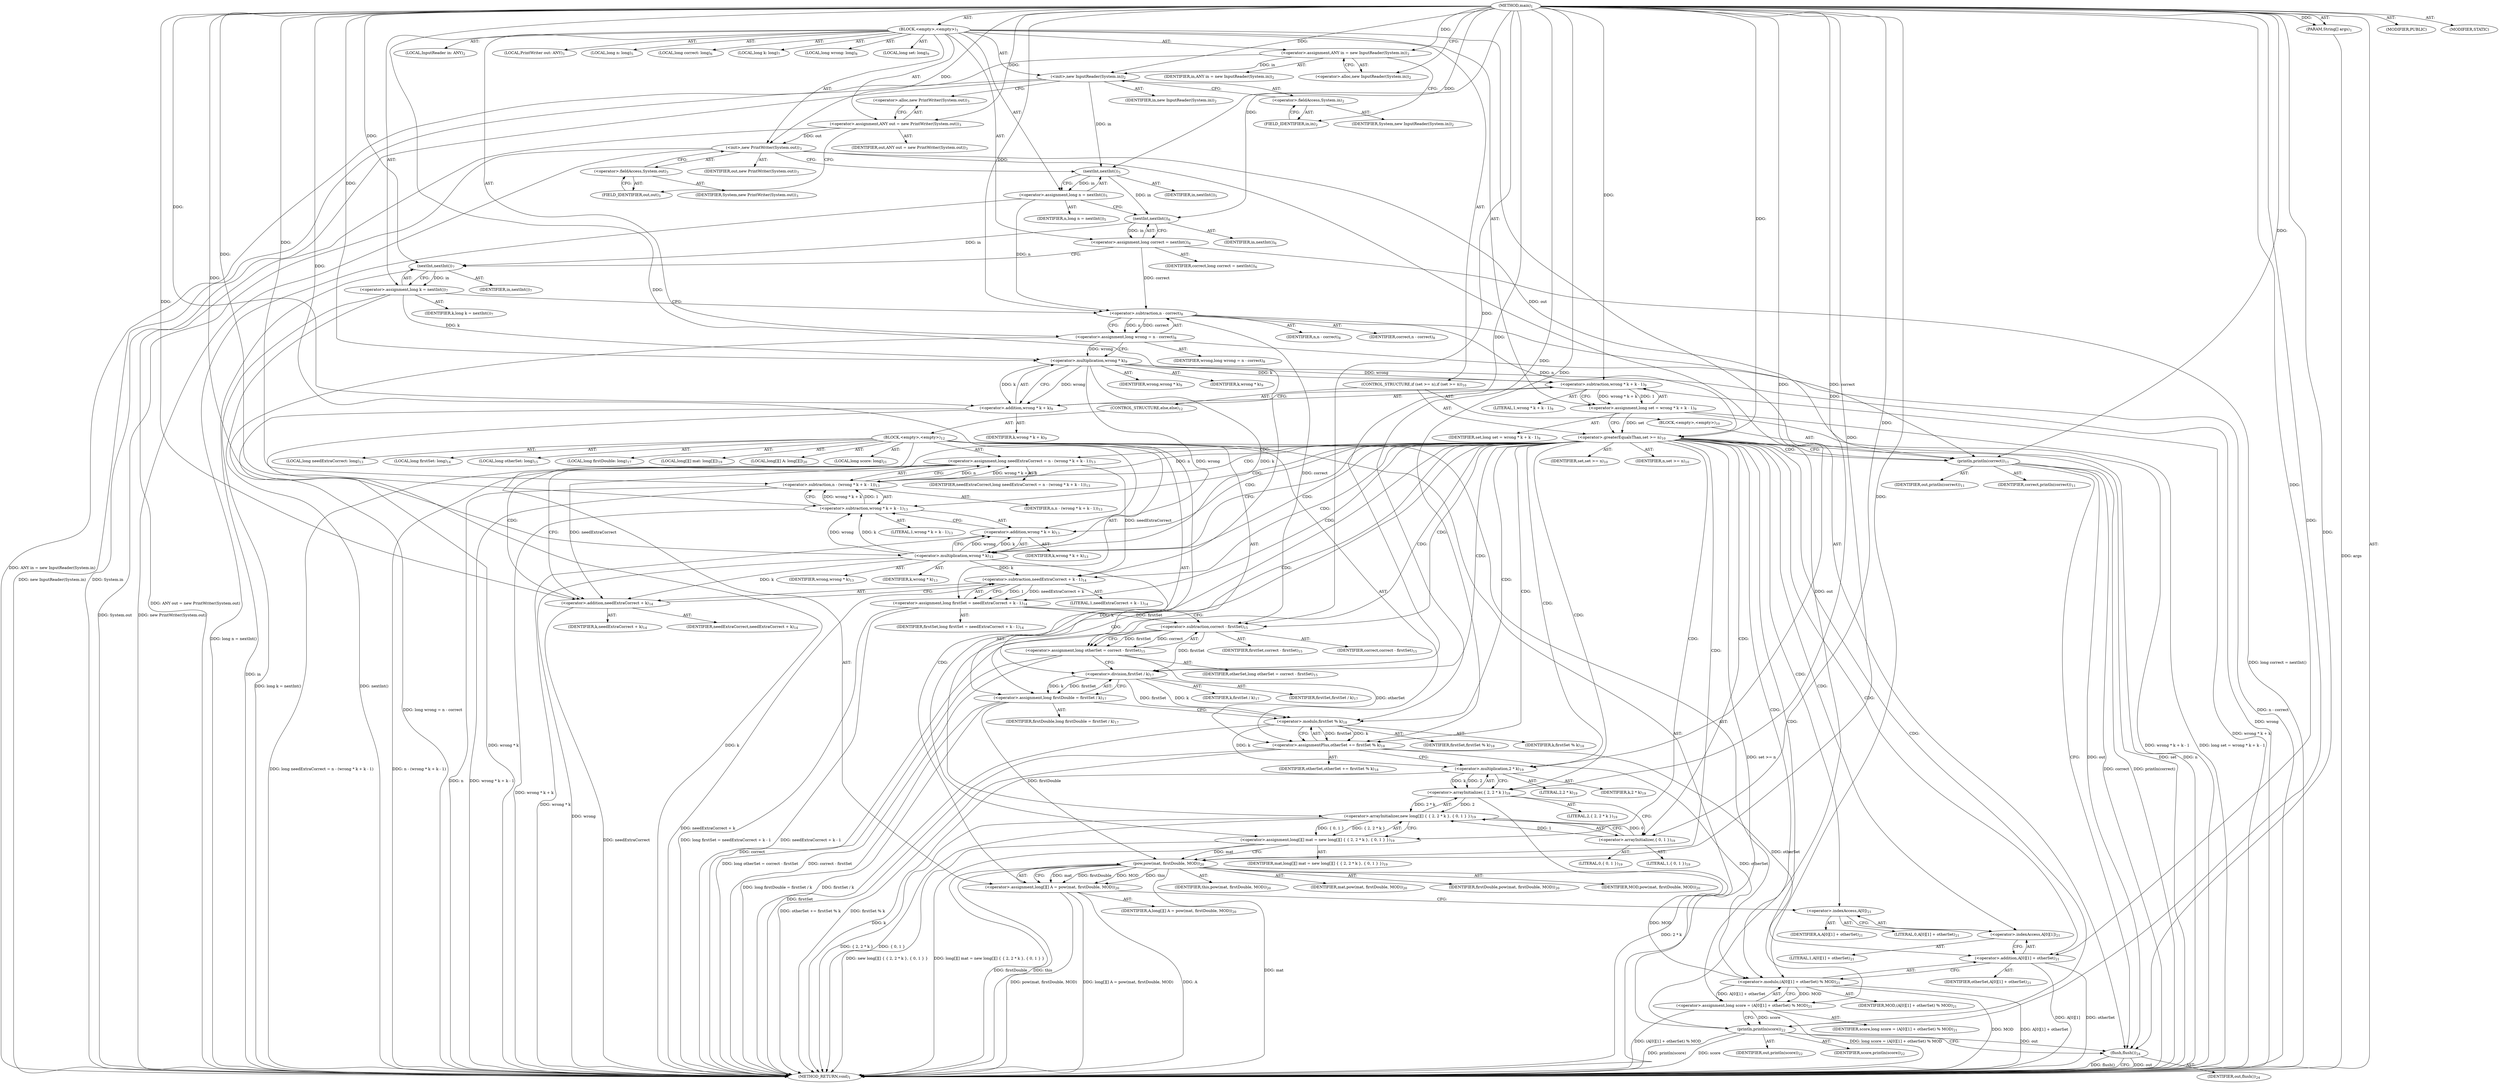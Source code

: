 digraph "main" {  
"21" [label = <(METHOD,main)<SUB>1</SUB>> ]
"22" [label = <(PARAM,String[] args)<SUB>1</SUB>> ]
"23" [label = <(BLOCK,&lt;empty&gt;,&lt;empty&gt;)<SUB>1</SUB>> ]
"4" [label = <(LOCAL,InputReader in: ANY)<SUB>2</SUB>> ]
"24" [label = <(&lt;operator&gt;.assignment,ANY in = new InputReader(System.in))<SUB>2</SUB>> ]
"25" [label = <(IDENTIFIER,in,ANY in = new InputReader(System.in))<SUB>2</SUB>> ]
"26" [label = <(&lt;operator&gt;.alloc,new InputReader(System.in))<SUB>2</SUB>> ]
"27" [label = <(&lt;init&gt;,new InputReader(System.in))<SUB>2</SUB>> ]
"3" [label = <(IDENTIFIER,in,new InputReader(System.in))<SUB>2</SUB>> ]
"28" [label = <(&lt;operator&gt;.fieldAccess,System.in)<SUB>2</SUB>> ]
"29" [label = <(IDENTIFIER,System,new InputReader(System.in))<SUB>2</SUB>> ]
"30" [label = <(FIELD_IDENTIFIER,in,in)<SUB>2</SUB>> ]
"6" [label = <(LOCAL,PrintWriter out: ANY)<SUB>3</SUB>> ]
"31" [label = <(&lt;operator&gt;.assignment,ANY out = new PrintWriter(System.out))<SUB>3</SUB>> ]
"32" [label = <(IDENTIFIER,out,ANY out = new PrintWriter(System.out))<SUB>3</SUB>> ]
"33" [label = <(&lt;operator&gt;.alloc,new PrintWriter(System.out))<SUB>3</SUB>> ]
"34" [label = <(&lt;init&gt;,new PrintWriter(System.out))<SUB>3</SUB>> ]
"5" [label = <(IDENTIFIER,out,new PrintWriter(System.out))<SUB>3</SUB>> ]
"35" [label = <(&lt;operator&gt;.fieldAccess,System.out)<SUB>3</SUB>> ]
"36" [label = <(IDENTIFIER,System,new PrintWriter(System.out))<SUB>3</SUB>> ]
"37" [label = <(FIELD_IDENTIFIER,out,out)<SUB>3</SUB>> ]
"38" [label = <(LOCAL,long n: long)<SUB>5</SUB>> ]
"39" [label = <(&lt;operator&gt;.assignment,long n = nextInt())<SUB>5</SUB>> ]
"40" [label = <(IDENTIFIER,n,long n = nextInt())<SUB>5</SUB>> ]
"41" [label = <(nextInt,nextInt())<SUB>5</SUB>> ]
"42" [label = <(IDENTIFIER,in,nextInt())<SUB>5</SUB>> ]
"43" [label = <(LOCAL,long correct: long)<SUB>6</SUB>> ]
"44" [label = <(&lt;operator&gt;.assignment,long correct = nextInt())<SUB>6</SUB>> ]
"45" [label = <(IDENTIFIER,correct,long correct = nextInt())<SUB>6</SUB>> ]
"46" [label = <(nextInt,nextInt())<SUB>6</SUB>> ]
"47" [label = <(IDENTIFIER,in,nextInt())<SUB>6</SUB>> ]
"48" [label = <(LOCAL,long k: long)<SUB>7</SUB>> ]
"49" [label = <(&lt;operator&gt;.assignment,long k = nextInt())<SUB>7</SUB>> ]
"50" [label = <(IDENTIFIER,k,long k = nextInt())<SUB>7</SUB>> ]
"51" [label = <(nextInt,nextInt())<SUB>7</SUB>> ]
"52" [label = <(IDENTIFIER,in,nextInt())<SUB>7</SUB>> ]
"53" [label = <(LOCAL,long wrong: long)<SUB>8</SUB>> ]
"54" [label = <(&lt;operator&gt;.assignment,long wrong = n - correct)<SUB>8</SUB>> ]
"55" [label = <(IDENTIFIER,wrong,long wrong = n - correct)<SUB>8</SUB>> ]
"56" [label = <(&lt;operator&gt;.subtraction,n - correct)<SUB>8</SUB>> ]
"57" [label = <(IDENTIFIER,n,n - correct)<SUB>8</SUB>> ]
"58" [label = <(IDENTIFIER,correct,n - correct)<SUB>8</SUB>> ]
"59" [label = <(LOCAL,long set: long)<SUB>9</SUB>> ]
"60" [label = <(&lt;operator&gt;.assignment,long set = wrong * k + k - 1)<SUB>9</SUB>> ]
"61" [label = <(IDENTIFIER,set,long set = wrong * k + k - 1)<SUB>9</SUB>> ]
"62" [label = <(&lt;operator&gt;.subtraction,wrong * k + k - 1)<SUB>9</SUB>> ]
"63" [label = <(&lt;operator&gt;.addition,wrong * k + k)<SUB>9</SUB>> ]
"64" [label = <(&lt;operator&gt;.multiplication,wrong * k)<SUB>9</SUB>> ]
"65" [label = <(IDENTIFIER,wrong,wrong * k)<SUB>9</SUB>> ]
"66" [label = <(IDENTIFIER,k,wrong * k)<SUB>9</SUB>> ]
"67" [label = <(IDENTIFIER,k,wrong * k + k)<SUB>9</SUB>> ]
"68" [label = <(LITERAL,1,wrong * k + k - 1)<SUB>9</SUB>> ]
"69" [label = <(CONTROL_STRUCTURE,if (set &gt;= n),if (set &gt;= n))<SUB>10</SUB>> ]
"70" [label = <(&lt;operator&gt;.greaterEqualsThan,set &gt;= n)<SUB>10</SUB>> ]
"71" [label = <(IDENTIFIER,set,set &gt;= n)<SUB>10</SUB>> ]
"72" [label = <(IDENTIFIER,n,set &gt;= n)<SUB>10</SUB>> ]
"73" [label = <(BLOCK,&lt;empty&gt;,&lt;empty&gt;)<SUB>10</SUB>> ]
"74" [label = <(println,println(correct))<SUB>11</SUB>> ]
"75" [label = <(IDENTIFIER,out,println(correct))<SUB>11</SUB>> ]
"76" [label = <(IDENTIFIER,correct,println(correct))<SUB>11</SUB>> ]
"77" [label = <(CONTROL_STRUCTURE,else,else)<SUB>12</SUB>> ]
"78" [label = <(BLOCK,&lt;empty&gt;,&lt;empty&gt;)<SUB>12</SUB>> ]
"79" [label = <(LOCAL,long needExtraCorrect: long)<SUB>13</SUB>> ]
"80" [label = <(&lt;operator&gt;.assignment,long needExtraCorrect = n - (wrong * k + k - 1))<SUB>13</SUB>> ]
"81" [label = <(IDENTIFIER,needExtraCorrect,long needExtraCorrect = n - (wrong * k + k - 1))<SUB>13</SUB>> ]
"82" [label = <(&lt;operator&gt;.subtraction,n - (wrong * k + k - 1))<SUB>13</SUB>> ]
"83" [label = <(IDENTIFIER,n,n - (wrong * k + k - 1))<SUB>13</SUB>> ]
"84" [label = <(&lt;operator&gt;.subtraction,wrong * k + k - 1)<SUB>13</SUB>> ]
"85" [label = <(&lt;operator&gt;.addition,wrong * k + k)<SUB>13</SUB>> ]
"86" [label = <(&lt;operator&gt;.multiplication,wrong * k)<SUB>13</SUB>> ]
"87" [label = <(IDENTIFIER,wrong,wrong * k)<SUB>13</SUB>> ]
"88" [label = <(IDENTIFIER,k,wrong * k)<SUB>13</SUB>> ]
"89" [label = <(IDENTIFIER,k,wrong * k + k)<SUB>13</SUB>> ]
"90" [label = <(LITERAL,1,wrong * k + k - 1)<SUB>13</SUB>> ]
"91" [label = <(LOCAL,long firstSet: long)<SUB>14</SUB>> ]
"92" [label = <(&lt;operator&gt;.assignment,long firstSet = needExtraCorrect + k - 1)<SUB>14</SUB>> ]
"93" [label = <(IDENTIFIER,firstSet,long firstSet = needExtraCorrect + k - 1)<SUB>14</SUB>> ]
"94" [label = <(&lt;operator&gt;.subtraction,needExtraCorrect + k - 1)<SUB>14</SUB>> ]
"95" [label = <(&lt;operator&gt;.addition,needExtraCorrect + k)<SUB>14</SUB>> ]
"96" [label = <(IDENTIFIER,needExtraCorrect,needExtraCorrect + k)<SUB>14</SUB>> ]
"97" [label = <(IDENTIFIER,k,needExtraCorrect + k)<SUB>14</SUB>> ]
"98" [label = <(LITERAL,1,needExtraCorrect + k - 1)<SUB>14</SUB>> ]
"99" [label = <(LOCAL,long otherSet: long)<SUB>15</SUB>> ]
"100" [label = <(&lt;operator&gt;.assignment,long otherSet = correct - firstSet)<SUB>15</SUB>> ]
"101" [label = <(IDENTIFIER,otherSet,long otherSet = correct - firstSet)<SUB>15</SUB>> ]
"102" [label = <(&lt;operator&gt;.subtraction,correct - firstSet)<SUB>15</SUB>> ]
"103" [label = <(IDENTIFIER,correct,correct - firstSet)<SUB>15</SUB>> ]
"104" [label = <(IDENTIFIER,firstSet,correct - firstSet)<SUB>15</SUB>> ]
"105" [label = <(LOCAL,long firstDouble: long)<SUB>17</SUB>> ]
"106" [label = <(&lt;operator&gt;.assignment,long firstDouble = firstSet / k)<SUB>17</SUB>> ]
"107" [label = <(IDENTIFIER,firstDouble,long firstDouble = firstSet / k)<SUB>17</SUB>> ]
"108" [label = <(&lt;operator&gt;.division,firstSet / k)<SUB>17</SUB>> ]
"109" [label = <(IDENTIFIER,firstSet,firstSet / k)<SUB>17</SUB>> ]
"110" [label = <(IDENTIFIER,k,firstSet / k)<SUB>17</SUB>> ]
"111" [label = <(&lt;operator&gt;.assignmentPlus,otherSet += firstSet % k)<SUB>18</SUB>> ]
"112" [label = <(IDENTIFIER,otherSet,otherSet += firstSet % k)<SUB>18</SUB>> ]
"113" [label = <(&lt;operator&gt;.modulo,firstSet % k)<SUB>18</SUB>> ]
"114" [label = <(IDENTIFIER,firstSet,firstSet % k)<SUB>18</SUB>> ]
"115" [label = <(IDENTIFIER,k,firstSet % k)<SUB>18</SUB>> ]
"116" [label = <(LOCAL,long[][] mat: long[][])<SUB>19</SUB>> ]
"117" [label = <(&lt;operator&gt;.assignment,long[][] mat = new long[][] { { 2, 2 * k }, { 0, 1 } })<SUB>19</SUB>> ]
"118" [label = <(IDENTIFIER,mat,long[][] mat = new long[][] { { 2, 2 * k }, { 0, 1 } })<SUB>19</SUB>> ]
"119" [label = <(&lt;operator&gt;.arrayInitializer,new long[][] { { 2, 2 * k }, { 0, 1 } })<SUB>19</SUB>> ]
"120" [label = <(&lt;operator&gt;.arrayInitializer,{ 2, 2 * k })<SUB>19</SUB>> ]
"121" [label = <(LITERAL,2,{ 2, 2 * k })<SUB>19</SUB>> ]
"122" [label = <(&lt;operator&gt;.multiplication,2 * k)<SUB>19</SUB>> ]
"123" [label = <(LITERAL,2,2 * k)<SUB>19</SUB>> ]
"124" [label = <(IDENTIFIER,k,2 * k)<SUB>19</SUB>> ]
"125" [label = <(&lt;operator&gt;.arrayInitializer,{ 0, 1 })<SUB>19</SUB>> ]
"126" [label = <(LITERAL,0,{ 0, 1 })<SUB>19</SUB>> ]
"127" [label = <(LITERAL,1,{ 0, 1 })<SUB>19</SUB>> ]
"128" [label = <(LOCAL,long[][] A: long[][])<SUB>20</SUB>> ]
"129" [label = <(&lt;operator&gt;.assignment,long[][] A = pow(mat, firstDouble, MOD))<SUB>20</SUB>> ]
"130" [label = <(IDENTIFIER,A,long[][] A = pow(mat, firstDouble, MOD))<SUB>20</SUB>> ]
"131" [label = <(pow,pow(mat, firstDouble, MOD))<SUB>20</SUB>> ]
"132" [label = <(IDENTIFIER,this,pow(mat, firstDouble, MOD))<SUB>20</SUB>> ]
"133" [label = <(IDENTIFIER,mat,pow(mat, firstDouble, MOD))<SUB>20</SUB>> ]
"134" [label = <(IDENTIFIER,firstDouble,pow(mat, firstDouble, MOD))<SUB>20</SUB>> ]
"135" [label = <(IDENTIFIER,MOD,pow(mat, firstDouble, MOD))<SUB>20</SUB>> ]
"136" [label = <(LOCAL,long score: long)<SUB>21</SUB>> ]
"137" [label = <(&lt;operator&gt;.assignment,long score = (A[0][1] + otherSet) % MOD)<SUB>21</SUB>> ]
"138" [label = <(IDENTIFIER,score,long score = (A[0][1] + otherSet) % MOD)<SUB>21</SUB>> ]
"139" [label = <(&lt;operator&gt;.modulo,(A[0][1] + otherSet) % MOD)<SUB>21</SUB>> ]
"140" [label = <(&lt;operator&gt;.addition,A[0][1] + otherSet)<SUB>21</SUB>> ]
"141" [label = <(&lt;operator&gt;.indexAccess,A[0][1])<SUB>21</SUB>> ]
"142" [label = <(&lt;operator&gt;.indexAccess,A[0])<SUB>21</SUB>> ]
"143" [label = <(IDENTIFIER,A,A[0][1] + otherSet)<SUB>21</SUB>> ]
"144" [label = <(LITERAL,0,A[0][1] + otherSet)<SUB>21</SUB>> ]
"145" [label = <(LITERAL,1,A[0][1] + otherSet)<SUB>21</SUB>> ]
"146" [label = <(IDENTIFIER,otherSet,A[0][1] + otherSet)<SUB>21</SUB>> ]
"147" [label = <(IDENTIFIER,MOD,(A[0][1] + otherSet) % MOD)<SUB>21</SUB>> ]
"148" [label = <(println,println(score))<SUB>22</SUB>> ]
"149" [label = <(IDENTIFIER,out,println(score))<SUB>22</SUB>> ]
"150" [label = <(IDENTIFIER,score,println(score))<SUB>22</SUB>> ]
"151" [label = <(flush,flush())<SUB>24</SUB>> ]
"152" [label = <(IDENTIFIER,out,flush())<SUB>24</SUB>> ]
"153" [label = <(MODIFIER,PUBLIC)> ]
"154" [label = <(MODIFIER,STATIC)> ]
"155" [label = <(METHOD_RETURN,void)<SUB>1</SUB>> ]
  "21" -> "22"  [ label = "AST: "] 
  "21" -> "23"  [ label = "AST: "] 
  "21" -> "153"  [ label = "AST: "] 
  "21" -> "154"  [ label = "AST: "] 
  "21" -> "155"  [ label = "AST: "] 
  "23" -> "4"  [ label = "AST: "] 
  "23" -> "24"  [ label = "AST: "] 
  "23" -> "27"  [ label = "AST: "] 
  "23" -> "6"  [ label = "AST: "] 
  "23" -> "31"  [ label = "AST: "] 
  "23" -> "34"  [ label = "AST: "] 
  "23" -> "38"  [ label = "AST: "] 
  "23" -> "39"  [ label = "AST: "] 
  "23" -> "43"  [ label = "AST: "] 
  "23" -> "44"  [ label = "AST: "] 
  "23" -> "48"  [ label = "AST: "] 
  "23" -> "49"  [ label = "AST: "] 
  "23" -> "53"  [ label = "AST: "] 
  "23" -> "54"  [ label = "AST: "] 
  "23" -> "59"  [ label = "AST: "] 
  "23" -> "60"  [ label = "AST: "] 
  "23" -> "69"  [ label = "AST: "] 
  "23" -> "151"  [ label = "AST: "] 
  "24" -> "25"  [ label = "AST: "] 
  "24" -> "26"  [ label = "AST: "] 
  "27" -> "3"  [ label = "AST: "] 
  "27" -> "28"  [ label = "AST: "] 
  "28" -> "29"  [ label = "AST: "] 
  "28" -> "30"  [ label = "AST: "] 
  "31" -> "32"  [ label = "AST: "] 
  "31" -> "33"  [ label = "AST: "] 
  "34" -> "5"  [ label = "AST: "] 
  "34" -> "35"  [ label = "AST: "] 
  "35" -> "36"  [ label = "AST: "] 
  "35" -> "37"  [ label = "AST: "] 
  "39" -> "40"  [ label = "AST: "] 
  "39" -> "41"  [ label = "AST: "] 
  "41" -> "42"  [ label = "AST: "] 
  "44" -> "45"  [ label = "AST: "] 
  "44" -> "46"  [ label = "AST: "] 
  "46" -> "47"  [ label = "AST: "] 
  "49" -> "50"  [ label = "AST: "] 
  "49" -> "51"  [ label = "AST: "] 
  "51" -> "52"  [ label = "AST: "] 
  "54" -> "55"  [ label = "AST: "] 
  "54" -> "56"  [ label = "AST: "] 
  "56" -> "57"  [ label = "AST: "] 
  "56" -> "58"  [ label = "AST: "] 
  "60" -> "61"  [ label = "AST: "] 
  "60" -> "62"  [ label = "AST: "] 
  "62" -> "63"  [ label = "AST: "] 
  "62" -> "68"  [ label = "AST: "] 
  "63" -> "64"  [ label = "AST: "] 
  "63" -> "67"  [ label = "AST: "] 
  "64" -> "65"  [ label = "AST: "] 
  "64" -> "66"  [ label = "AST: "] 
  "69" -> "70"  [ label = "AST: "] 
  "69" -> "73"  [ label = "AST: "] 
  "69" -> "77"  [ label = "AST: "] 
  "70" -> "71"  [ label = "AST: "] 
  "70" -> "72"  [ label = "AST: "] 
  "73" -> "74"  [ label = "AST: "] 
  "74" -> "75"  [ label = "AST: "] 
  "74" -> "76"  [ label = "AST: "] 
  "77" -> "78"  [ label = "AST: "] 
  "78" -> "79"  [ label = "AST: "] 
  "78" -> "80"  [ label = "AST: "] 
  "78" -> "91"  [ label = "AST: "] 
  "78" -> "92"  [ label = "AST: "] 
  "78" -> "99"  [ label = "AST: "] 
  "78" -> "100"  [ label = "AST: "] 
  "78" -> "105"  [ label = "AST: "] 
  "78" -> "106"  [ label = "AST: "] 
  "78" -> "111"  [ label = "AST: "] 
  "78" -> "116"  [ label = "AST: "] 
  "78" -> "117"  [ label = "AST: "] 
  "78" -> "128"  [ label = "AST: "] 
  "78" -> "129"  [ label = "AST: "] 
  "78" -> "136"  [ label = "AST: "] 
  "78" -> "137"  [ label = "AST: "] 
  "78" -> "148"  [ label = "AST: "] 
  "80" -> "81"  [ label = "AST: "] 
  "80" -> "82"  [ label = "AST: "] 
  "82" -> "83"  [ label = "AST: "] 
  "82" -> "84"  [ label = "AST: "] 
  "84" -> "85"  [ label = "AST: "] 
  "84" -> "90"  [ label = "AST: "] 
  "85" -> "86"  [ label = "AST: "] 
  "85" -> "89"  [ label = "AST: "] 
  "86" -> "87"  [ label = "AST: "] 
  "86" -> "88"  [ label = "AST: "] 
  "92" -> "93"  [ label = "AST: "] 
  "92" -> "94"  [ label = "AST: "] 
  "94" -> "95"  [ label = "AST: "] 
  "94" -> "98"  [ label = "AST: "] 
  "95" -> "96"  [ label = "AST: "] 
  "95" -> "97"  [ label = "AST: "] 
  "100" -> "101"  [ label = "AST: "] 
  "100" -> "102"  [ label = "AST: "] 
  "102" -> "103"  [ label = "AST: "] 
  "102" -> "104"  [ label = "AST: "] 
  "106" -> "107"  [ label = "AST: "] 
  "106" -> "108"  [ label = "AST: "] 
  "108" -> "109"  [ label = "AST: "] 
  "108" -> "110"  [ label = "AST: "] 
  "111" -> "112"  [ label = "AST: "] 
  "111" -> "113"  [ label = "AST: "] 
  "113" -> "114"  [ label = "AST: "] 
  "113" -> "115"  [ label = "AST: "] 
  "117" -> "118"  [ label = "AST: "] 
  "117" -> "119"  [ label = "AST: "] 
  "119" -> "120"  [ label = "AST: "] 
  "119" -> "125"  [ label = "AST: "] 
  "120" -> "121"  [ label = "AST: "] 
  "120" -> "122"  [ label = "AST: "] 
  "122" -> "123"  [ label = "AST: "] 
  "122" -> "124"  [ label = "AST: "] 
  "125" -> "126"  [ label = "AST: "] 
  "125" -> "127"  [ label = "AST: "] 
  "129" -> "130"  [ label = "AST: "] 
  "129" -> "131"  [ label = "AST: "] 
  "131" -> "132"  [ label = "AST: "] 
  "131" -> "133"  [ label = "AST: "] 
  "131" -> "134"  [ label = "AST: "] 
  "131" -> "135"  [ label = "AST: "] 
  "137" -> "138"  [ label = "AST: "] 
  "137" -> "139"  [ label = "AST: "] 
  "139" -> "140"  [ label = "AST: "] 
  "139" -> "147"  [ label = "AST: "] 
  "140" -> "141"  [ label = "AST: "] 
  "140" -> "146"  [ label = "AST: "] 
  "141" -> "142"  [ label = "AST: "] 
  "141" -> "145"  [ label = "AST: "] 
  "142" -> "143"  [ label = "AST: "] 
  "142" -> "144"  [ label = "AST: "] 
  "148" -> "149"  [ label = "AST: "] 
  "148" -> "150"  [ label = "AST: "] 
  "151" -> "152"  [ label = "AST: "] 
  "24" -> "30"  [ label = "CFG: "] 
  "27" -> "33"  [ label = "CFG: "] 
  "31" -> "37"  [ label = "CFG: "] 
  "34" -> "41"  [ label = "CFG: "] 
  "39" -> "46"  [ label = "CFG: "] 
  "44" -> "51"  [ label = "CFG: "] 
  "49" -> "56"  [ label = "CFG: "] 
  "54" -> "64"  [ label = "CFG: "] 
  "60" -> "70"  [ label = "CFG: "] 
  "151" -> "155"  [ label = "CFG: "] 
  "26" -> "24"  [ label = "CFG: "] 
  "28" -> "27"  [ label = "CFG: "] 
  "33" -> "31"  [ label = "CFG: "] 
  "35" -> "34"  [ label = "CFG: "] 
  "41" -> "39"  [ label = "CFG: "] 
  "46" -> "44"  [ label = "CFG: "] 
  "51" -> "49"  [ label = "CFG: "] 
  "56" -> "54"  [ label = "CFG: "] 
  "62" -> "60"  [ label = "CFG: "] 
  "70" -> "74"  [ label = "CFG: "] 
  "70" -> "86"  [ label = "CFG: "] 
  "30" -> "28"  [ label = "CFG: "] 
  "37" -> "35"  [ label = "CFG: "] 
  "63" -> "62"  [ label = "CFG: "] 
  "74" -> "151"  [ label = "CFG: "] 
  "64" -> "63"  [ label = "CFG: "] 
  "80" -> "95"  [ label = "CFG: "] 
  "92" -> "102"  [ label = "CFG: "] 
  "100" -> "108"  [ label = "CFG: "] 
  "106" -> "113"  [ label = "CFG: "] 
  "111" -> "122"  [ label = "CFG: "] 
  "117" -> "131"  [ label = "CFG: "] 
  "129" -> "142"  [ label = "CFG: "] 
  "137" -> "148"  [ label = "CFG: "] 
  "148" -> "151"  [ label = "CFG: "] 
  "82" -> "80"  [ label = "CFG: "] 
  "94" -> "92"  [ label = "CFG: "] 
  "102" -> "100"  [ label = "CFG: "] 
  "108" -> "106"  [ label = "CFG: "] 
  "113" -> "111"  [ label = "CFG: "] 
  "119" -> "117"  [ label = "CFG: "] 
  "131" -> "129"  [ label = "CFG: "] 
  "139" -> "137"  [ label = "CFG: "] 
  "84" -> "82"  [ label = "CFG: "] 
  "95" -> "94"  [ label = "CFG: "] 
  "120" -> "125"  [ label = "CFG: "] 
  "125" -> "119"  [ label = "CFG: "] 
  "140" -> "139"  [ label = "CFG: "] 
  "85" -> "84"  [ label = "CFG: "] 
  "122" -> "120"  [ label = "CFG: "] 
  "141" -> "140"  [ label = "CFG: "] 
  "86" -> "85"  [ label = "CFG: "] 
  "142" -> "141"  [ label = "CFG: "] 
  "21" -> "26"  [ label = "CFG: "] 
  "22" -> "155"  [ label = "DDG: args"] 
  "24" -> "155"  [ label = "DDG: ANY in = new InputReader(System.in)"] 
  "27" -> "155"  [ label = "DDG: System.in"] 
  "27" -> "155"  [ label = "DDG: new InputReader(System.in)"] 
  "31" -> "155"  [ label = "DDG: ANY out = new PrintWriter(System.out)"] 
  "34" -> "155"  [ label = "DDG: System.out"] 
  "34" -> "155"  [ label = "DDG: new PrintWriter(System.out)"] 
  "39" -> "155"  [ label = "DDG: long n = nextInt()"] 
  "44" -> "155"  [ label = "DDG: long correct = nextInt()"] 
  "51" -> "155"  [ label = "DDG: in"] 
  "49" -> "155"  [ label = "DDG: nextInt()"] 
  "49" -> "155"  [ label = "DDG: long k = nextInt()"] 
  "54" -> "155"  [ label = "DDG: n - correct"] 
  "54" -> "155"  [ label = "DDG: long wrong = n - correct"] 
  "64" -> "155"  [ label = "DDG: wrong"] 
  "63" -> "155"  [ label = "DDG: wrong * k"] 
  "63" -> "155"  [ label = "DDG: k"] 
  "62" -> "155"  [ label = "DDG: wrong * k + k"] 
  "60" -> "155"  [ label = "DDG: wrong * k + k - 1"] 
  "60" -> "155"  [ label = "DDG: long set = wrong * k + k - 1"] 
  "70" -> "155"  [ label = "DDG: set"] 
  "70" -> "155"  [ label = "DDG: n"] 
  "70" -> "155"  [ label = "DDG: set &gt;= n"] 
  "82" -> "155"  [ label = "DDG: n"] 
  "86" -> "155"  [ label = "DDG: wrong"] 
  "85" -> "155"  [ label = "DDG: wrong * k"] 
  "84" -> "155"  [ label = "DDG: wrong * k + k"] 
  "82" -> "155"  [ label = "DDG: wrong * k + k - 1"] 
  "80" -> "155"  [ label = "DDG: n - (wrong * k + k - 1)"] 
  "80" -> "155"  [ label = "DDG: long needExtraCorrect = n - (wrong * k + k - 1)"] 
  "95" -> "155"  [ label = "DDG: needExtraCorrect"] 
  "94" -> "155"  [ label = "DDG: needExtraCorrect + k"] 
  "92" -> "155"  [ label = "DDG: needExtraCorrect + k - 1"] 
  "92" -> "155"  [ label = "DDG: long firstSet = needExtraCorrect + k - 1"] 
  "102" -> "155"  [ label = "DDG: correct"] 
  "100" -> "155"  [ label = "DDG: correct - firstSet"] 
  "100" -> "155"  [ label = "DDG: long otherSet = correct - firstSet"] 
  "106" -> "155"  [ label = "DDG: firstSet / k"] 
  "106" -> "155"  [ label = "DDG: long firstDouble = firstSet / k"] 
  "113" -> "155"  [ label = "DDG: firstSet"] 
  "111" -> "155"  [ label = "DDG: firstSet % k"] 
  "111" -> "155"  [ label = "DDG: otherSet += firstSet % k"] 
  "122" -> "155"  [ label = "DDG: k"] 
  "120" -> "155"  [ label = "DDG: 2 * k"] 
  "119" -> "155"  [ label = "DDG: { 2, 2 * k }"] 
  "119" -> "155"  [ label = "DDG: { 0, 1 }"] 
  "117" -> "155"  [ label = "DDG: new long[][] { { 2, 2 * k }, { 0, 1 } }"] 
  "117" -> "155"  [ label = "DDG: long[][] mat = new long[][] { { 2, 2 * k }, { 0, 1 } }"] 
  "129" -> "155"  [ label = "DDG: A"] 
  "131" -> "155"  [ label = "DDG: mat"] 
  "131" -> "155"  [ label = "DDG: firstDouble"] 
  "129" -> "155"  [ label = "DDG: pow(mat, firstDouble, MOD)"] 
  "129" -> "155"  [ label = "DDG: long[][] A = pow(mat, firstDouble, MOD)"] 
  "140" -> "155"  [ label = "DDG: A[0][1]"] 
  "140" -> "155"  [ label = "DDG: otherSet"] 
  "139" -> "155"  [ label = "DDG: A[0][1] + otherSet"] 
  "139" -> "155"  [ label = "DDG: MOD"] 
  "137" -> "155"  [ label = "DDG: (A[0][1] + otherSet) % MOD"] 
  "137" -> "155"  [ label = "DDG: long score = (A[0][1] + otherSet) % MOD"] 
  "148" -> "155"  [ label = "DDG: score"] 
  "148" -> "155"  [ label = "DDG: println(score)"] 
  "74" -> "155"  [ label = "DDG: correct"] 
  "74" -> "155"  [ label = "DDG: println(correct)"] 
  "151" -> "155"  [ label = "DDG: out"] 
  "151" -> "155"  [ label = "DDG: flush()"] 
  "131" -> "155"  [ label = "DDG: this"] 
  "21" -> "22"  [ label = "DDG: "] 
  "21" -> "24"  [ label = "DDG: "] 
  "21" -> "31"  [ label = "DDG: "] 
  "41" -> "39"  [ label = "DDG: in"] 
  "46" -> "44"  [ label = "DDG: in"] 
  "51" -> "49"  [ label = "DDG: in"] 
  "56" -> "54"  [ label = "DDG: n"] 
  "56" -> "54"  [ label = "DDG: correct"] 
  "62" -> "60"  [ label = "DDG: wrong * k + k"] 
  "62" -> "60"  [ label = "DDG: 1"] 
  "24" -> "27"  [ label = "DDG: in"] 
  "21" -> "27"  [ label = "DDG: "] 
  "31" -> "34"  [ label = "DDG: out"] 
  "21" -> "34"  [ label = "DDG: "] 
  "148" -> "151"  [ label = "DDG: out"] 
  "74" -> "151"  [ label = "DDG: out"] 
  "21" -> "151"  [ label = "DDG: "] 
  "27" -> "41"  [ label = "DDG: in"] 
  "21" -> "41"  [ label = "DDG: "] 
  "41" -> "46"  [ label = "DDG: in"] 
  "21" -> "46"  [ label = "DDG: "] 
  "46" -> "51"  [ label = "DDG: in"] 
  "21" -> "51"  [ label = "DDG: "] 
  "39" -> "56"  [ label = "DDG: n"] 
  "21" -> "56"  [ label = "DDG: "] 
  "44" -> "56"  [ label = "DDG: correct"] 
  "64" -> "62"  [ label = "DDG: wrong"] 
  "64" -> "62"  [ label = "DDG: k"] 
  "21" -> "62"  [ label = "DDG: "] 
  "60" -> "70"  [ label = "DDG: set"] 
  "21" -> "70"  [ label = "DDG: "] 
  "56" -> "70"  [ label = "DDG: n"] 
  "64" -> "63"  [ label = "DDG: wrong"] 
  "64" -> "63"  [ label = "DDG: k"] 
  "21" -> "63"  [ label = "DDG: "] 
  "34" -> "74"  [ label = "DDG: out"] 
  "21" -> "74"  [ label = "DDG: "] 
  "56" -> "74"  [ label = "DDG: correct"] 
  "82" -> "80"  [ label = "DDG: n"] 
  "82" -> "80"  [ label = "DDG: wrong * k + k - 1"] 
  "94" -> "92"  [ label = "DDG: needExtraCorrect + k"] 
  "94" -> "92"  [ label = "DDG: 1"] 
  "102" -> "100"  [ label = "DDG: correct"] 
  "102" -> "100"  [ label = "DDG: firstSet"] 
  "108" -> "106"  [ label = "DDG: firstSet"] 
  "108" -> "106"  [ label = "DDG: k"] 
  "113" -> "111"  [ label = "DDG: firstSet"] 
  "113" -> "111"  [ label = "DDG: k"] 
  "119" -> "117"  [ label = "DDG: { 2, 2 * k }"] 
  "119" -> "117"  [ label = "DDG: { 0, 1 }"] 
  "131" -> "129"  [ label = "DDG: this"] 
  "131" -> "129"  [ label = "DDG: mat"] 
  "131" -> "129"  [ label = "DDG: firstDouble"] 
  "131" -> "129"  [ label = "DDG: MOD"] 
  "139" -> "137"  [ label = "DDG: A[0][1] + otherSet"] 
  "139" -> "137"  [ label = "DDG: MOD"] 
  "54" -> "64"  [ label = "DDG: wrong"] 
  "21" -> "64"  [ label = "DDG: "] 
  "49" -> "64"  [ label = "DDG: k"] 
  "100" -> "111"  [ label = "DDG: otherSet"] 
  "21" -> "111"  [ label = "DDG: "] 
  "34" -> "148"  [ label = "DDG: out"] 
  "21" -> "148"  [ label = "DDG: "] 
  "137" -> "148"  [ label = "DDG: score"] 
  "70" -> "82"  [ label = "DDG: n"] 
  "21" -> "82"  [ label = "DDG: "] 
  "84" -> "82"  [ label = "DDG: wrong * k + k"] 
  "84" -> "82"  [ label = "DDG: 1"] 
  "80" -> "94"  [ label = "DDG: needExtraCorrect"] 
  "21" -> "94"  [ label = "DDG: "] 
  "86" -> "94"  [ label = "DDG: k"] 
  "56" -> "102"  [ label = "DDG: correct"] 
  "21" -> "102"  [ label = "DDG: "] 
  "92" -> "102"  [ label = "DDG: firstSet"] 
  "102" -> "108"  [ label = "DDG: firstSet"] 
  "21" -> "108"  [ label = "DDG: "] 
  "86" -> "108"  [ label = "DDG: k"] 
  "108" -> "113"  [ label = "DDG: firstSet"] 
  "21" -> "113"  [ label = "DDG: "] 
  "108" -> "113"  [ label = "DDG: k"] 
  "120" -> "119"  [ label = "DDG: 2"] 
  "120" -> "119"  [ label = "DDG: 2 * k"] 
  "125" -> "119"  [ label = "DDG: 0"] 
  "125" -> "119"  [ label = "DDG: 1"] 
  "21" -> "131"  [ label = "DDG: "] 
  "117" -> "131"  [ label = "DDG: mat"] 
  "106" -> "131"  [ label = "DDG: firstDouble"] 
  "111" -> "139"  [ label = "DDG: otherSet"] 
  "21" -> "139"  [ label = "DDG: "] 
  "131" -> "139"  [ label = "DDG: MOD"] 
  "86" -> "84"  [ label = "DDG: wrong"] 
  "86" -> "84"  [ label = "DDG: k"] 
  "21" -> "84"  [ label = "DDG: "] 
  "80" -> "95"  [ label = "DDG: needExtraCorrect"] 
  "21" -> "95"  [ label = "DDG: "] 
  "86" -> "95"  [ label = "DDG: k"] 
  "21" -> "120"  [ label = "DDG: "] 
  "122" -> "120"  [ label = "DDG: 2"] 
  "122" -> "120"  [ label = "DDG: k"] 
  "21" -> "125"  [ label = "DDG: "] 
  "111" -> "140"  [ label = "DDG: otherSet"] 
  "21" -> "140"  [ label = "DDG: "] 
  "86" -> "85"  [ label = "DDG: wrong"] 
  "86" -> "85"  [ label = "DDG: k"] 
  "21" -> "85"  [ label = "DDG: "] 
  "21" -> "122"  [ label = "DDG: "] 
  "113" -> "122"  [ label = "DDG: k"] 
  "64" -> "86"  [ label = "DDG: wrong"] 
  "21" -> "86"  [ label = "DDG: "] 
  "64" -> "86"  [ label = "DDG: k"] 
  "70" -> "94"  [ label = "CDG: "] 
  "70" -> "141"  [ label = "CDG: "] 
  "70" -> "120"  [ label = "CDG: "] 
  "70" -> "113"  [ label = "CDG: "] 
  "70" -> "122"  [ label = "CDG: "] 
  "70" -> "84"  [ label = "CDG: "] 
  "70" -> "102"  [ label = "CDG: "] 
  "70" -> "131"  [ label = "CDG: "] 
  "70" -> "85"  [ label = "CDG: "] 
  "70" -> "142"  [ label = "CDG: "] 
  "70" -> "74"  [ label = "CDG: "] 
  "70" -> "119"  [ label = "CDG: "] 
  "70" -> "95"  [ label = "CDG: "] 
  "70" -> "92"  [ label = "CDG: "] 
  "70" -> "106"  [ label = "CDG: "] 
  "70" -> "129"  [ label = "CDG: "] 
  "70" -> "82"  [ label = "CDG: "] 
  "70" -> "140"  [ label = "CDG: "] 
  "70" -> "148"  [ label = "CDG: "] 
  "70" -> "137"  [ label = "CDG: "] 
  "70" -> "80"  [ label = "CDG: "] 
  "70" -> "100"  [ label = "CDG: "] 
  "70" -> "117"  [ label = "CDG: "] 
  "70" -> "139"  [ label = "CDG: "] 
  "70" -> "108"  [ label = "CDG: "] 
  "70" -> "125"  [ label = "CDG: "] 
  "70" -> "111"  [ label = "CDG: "] 
  "70" -> "86"  [ label = "CDG: "] 
}
